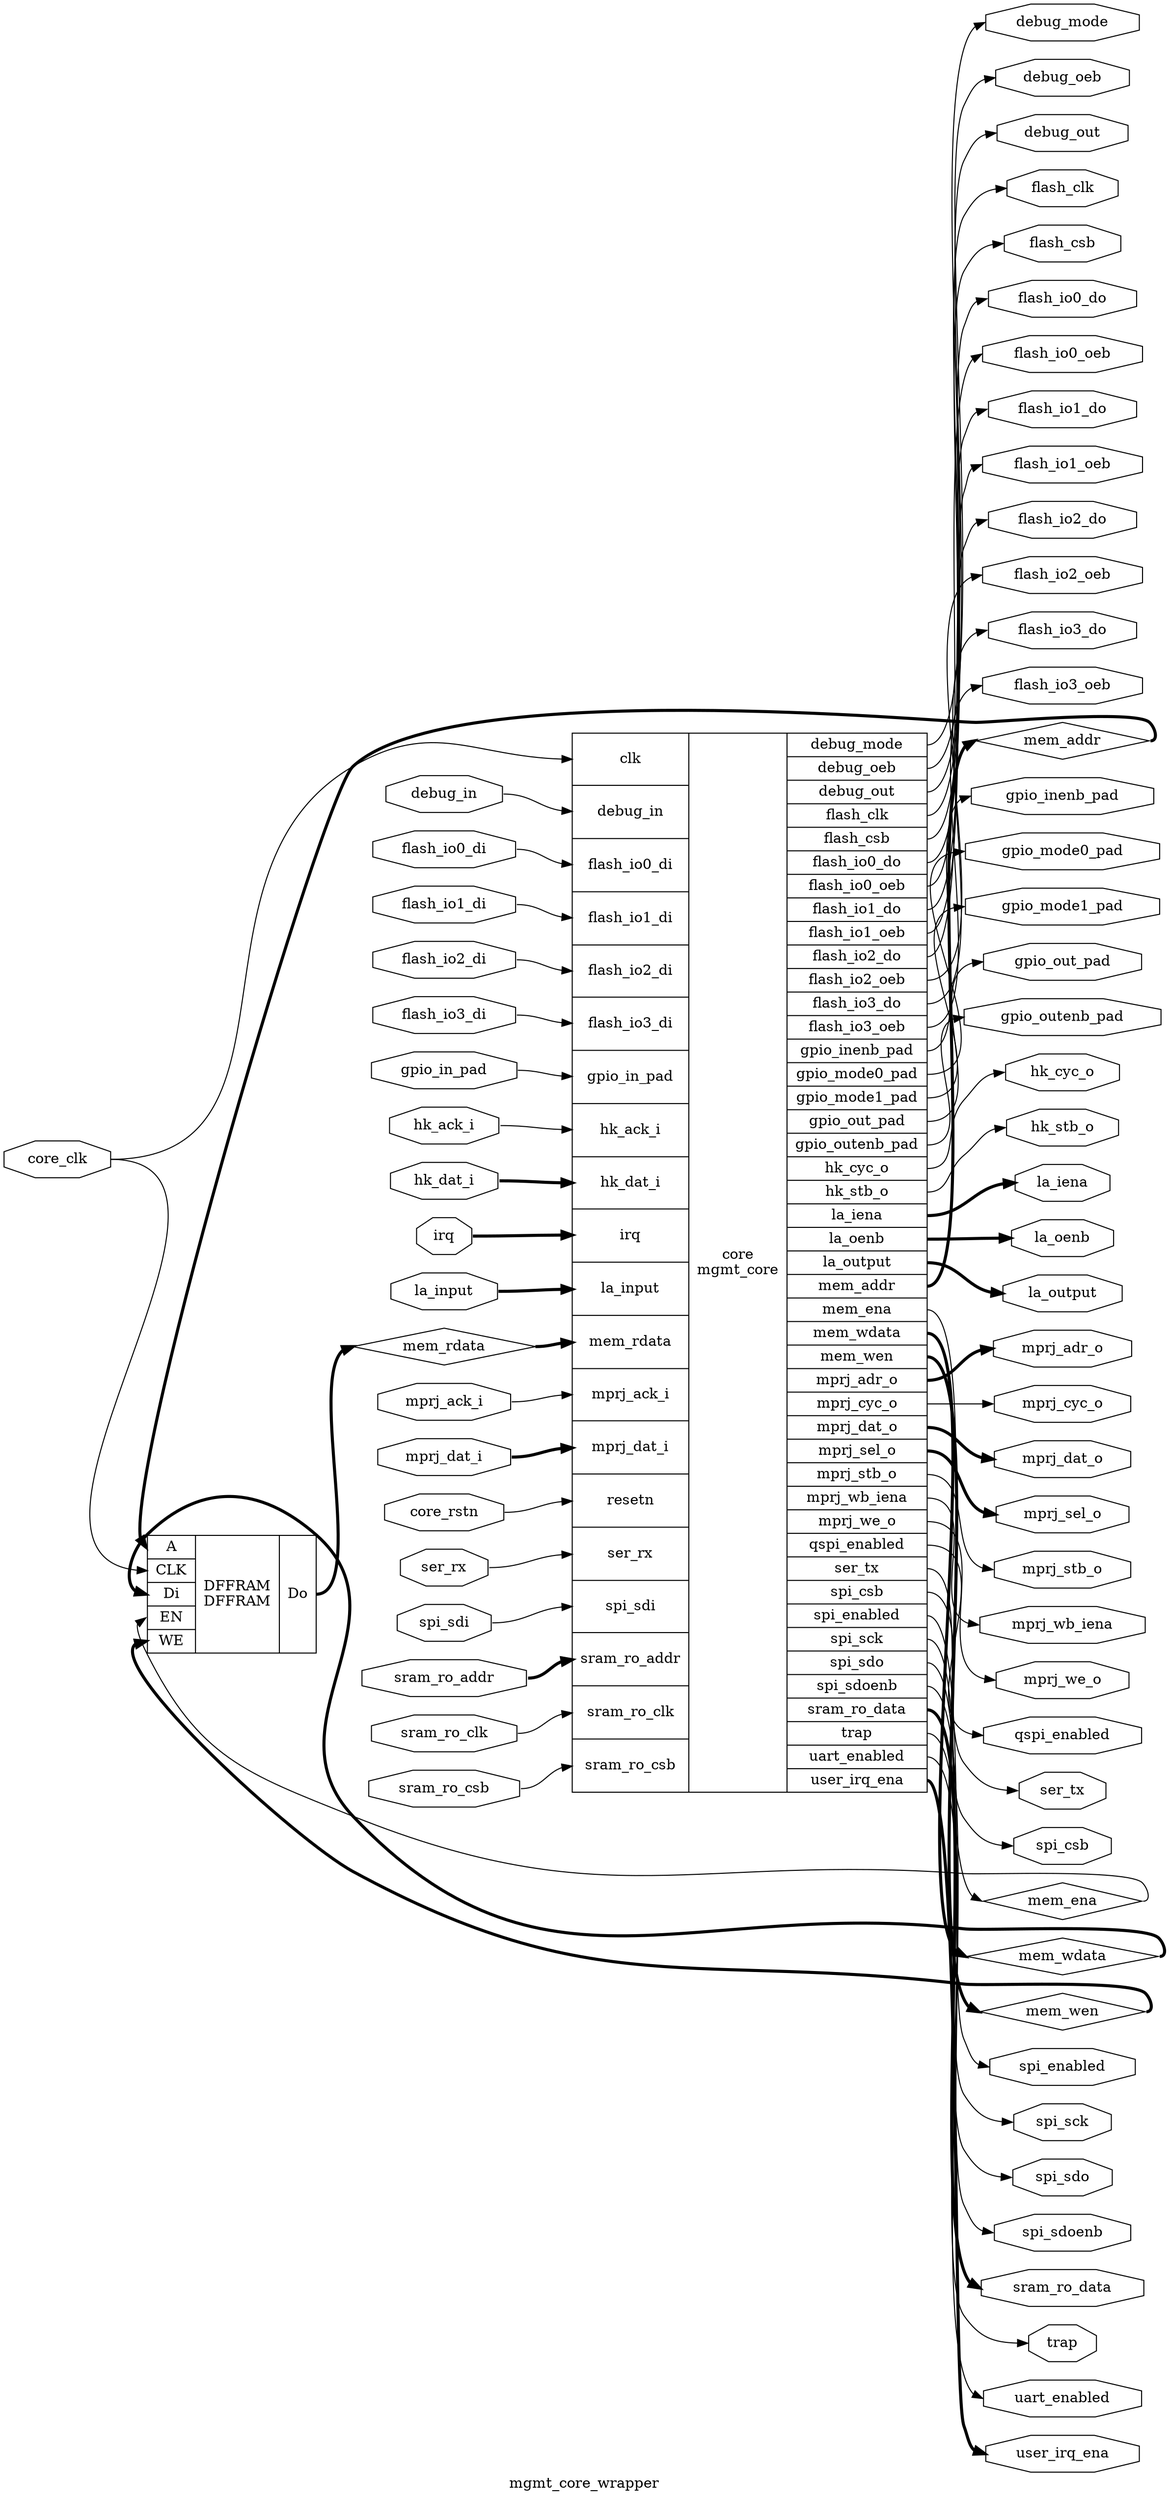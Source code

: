 digraph "mgmt_core_wrapper" {
label="mgmt_core_wrapper";
rankdir="LR";
remincross=true;
n1 [ shape=octagon, label="core_clk", color="black", fontcolor="black" ];
n2 [ shape=octagon, label="core_rstn", color="black", fontcolor="black" ];
n3 [ shape=octagon, label="debug_in", color="black", fontcolor="black" ];
n4 [ shape=octagon, label="debug_mode", color="black", fontcolor="black" ];
n5 [ shape=octagon, label="debug_oeb", color="black", fontcolor="black" ];
n6 [ shape=octagon, label="debug_out", color="black", fontcolor="black" ];
n7 [ shape=octagon, label="flash_clk", color="black", fontcolor="black" ];
n8 [ shape=octagon, label="flash_csb", color="black", fontcolor="black" ];
n9 [ shape=octagon, label="flash_io0_di", color="black", fontcolor="black" ];
n10 [ shape=octagon, label="flash_io0_do", color="black", fontcolor="black" ];
n11 [ shape=octagon, label="flash_io0_oeb", color="black", fontcolor="black" ];
n12 [ shape=octagon, label="flash_io1_di", color="black", fontcolor="black" ];
n13 [ shape=octagon, label="flash_io1_do", color="black", fontcolor="black" ];
n14 [ shape=octagon, label="flash_io1_oeb", color="black", fontcolor="black" ];
n15 [ shape=octagon, label="flash_io2_di", color="black", fontcolor="black" ];
n16 [ shape=octagon, label="flash_io2_do", color="black", fontcolor="black" ];
n17 [ shape=octagon, label="flash_io2_oeb", color="black", fontcolor="black" ];
n18 [ shape=octagon, label="flash_io3_di", color="black", fontcolor="black" ];
n19 [ shape=octagon, label="flash_io3_do", color="black", fontcolor="black" ];
n20 [ shape=octagon, label="flash_io3_oeb", color="black", fontcolor="black" ];
n21 [ shape=octagon, label="gpio_in_pad", color="black", fontcolor="black" ];
n22 [ shape=octagon, label="gpio_inenb_pad", color="black", fontcolor="black" ];
n23 [ shape=octagon, label="gpio_mode0_pad", color="black", fontcolor="black" ];
n24 [ shape=octagon, label="gpio_mode1_pad", color="black", fontcolor="black" ];
n25 [ shape=octagon, label="gpio_out_pad", color="black", fontcolor="black" ];
n26 [ shape=octagon, label="gpio_outenb_pad", color="black", fontcolor="black" ];
n27 [ shape=octagon, label="hk_ack_i", color="black", fontcolor="black" ];
n28 [ shape=octagon, label="hk_cyc_o", color="black", fontcolor="black" ];
n29 [ shape=octagon, label="hk_dat_i", color="black", fontcolor="black" ];
n30 [ shape=octagon, label="hk_stb_o", color="black", fontcolor="black" ];
n31 [ shape=octagon, label="irq", color="black", fontcolor="black" ];
n32 [ shape=octagon, label="la_iena", color="black", fontcolor="black" ];
n33 [ shape=octagon, label="la_input", color="black", fontcolor="black" ];
n34 [ shape=octagon, label="la_oenb", color="black", fontcolor="black" ];
n35 [ shape=octagon, label="la_output", color="black", fontcolor="black" ];
n36 [ shape=diamond, label="mem_addr", color="black", fontcolor="black" ];
n37 [ shape=diamond, label="mem_ena", color="black", fontcolor="black" ];
n38 [ shape=diamond, label="mem_rdata", color="black", fontcolor="black" ];
n39 [ shape=diamond, label="mem_wdata", color="black", fontcolor="black" ];
n40 [ shape=diamond, label="mem_wen", color="black", fontcolor="black" ];
n41 [ shape=octagon, label="mprj_ack_i", color="black", fontcolor="black" ];
n42 [ shape=octagon, label="mprj_adr_o", color="black", fontcolor="black" ];
n43 [ shape=octagon, label="mprj_cyc_o", color="black", fontcolor="black" ];
n44 [ shape=octagon, label="mprj_dat_i", color="black", fontcolor="black" ];
n45 [ shape=octagon, label="mprj_dat_o", color="black", fontcolor="black" ];
n46 [ shape=octagon, label="mprj_sel_o", color="black", fontcolor="black" ];
n47 [ shape=octagon, label="mprj_stb_o", color="black", fontcolor="black" ];
n48 [ shape=octagon, label="mprj_wb_iena", color="black", fontcolor="black" ];
n49 [ shape=octagon, label="mprj_we_o", color="black", fontcolor="black" ];
n50 [ shape=octagon, label="qspi_enabled", color="black", fontcolor="black" ];
n51 [ shape=octagon, label="ser_rx", color="black", fontcolor="black" ];
n52 [ shape=octagon, label="ser_tx", color="black", fontcolor="black" ];
n53 [ shape=octagon, label="spi_csb", color="black", fontcolor="black" ];
n54 [ shape=octagon, label="spi_enabled", color="black", fontcolor="black" ];
n55 [ shape=octagon, label="spi_sck", color="black", fontcolor="black" ];
n56 [ shape=octagon, label="spi_sdi", color="black", fontcolor="black" ];
n57 [ shape=octagon, label="spi_sdo", color="black", fontcolor="black" ];
n58 [ shape=octagon, label="spi_sdoenb", color="black", fontcolor="black" ];
n59 [ shape=octagon, label="sram_ro_addr", color="black", fontcolor="black" ];
n60 [ shape=octagon, label="sram_ro_clk", color="black", fontcolor="black" ];
n61 [ shape=octagon, label="sram_ro_csb", color="black", fontcolor="black" ];
n62 [ shape=octagon, label="sram_ro_data", color="black", fontcolor="black" ];
n63 [ shape=octagon, label="trap", color="black", fontcolor="black" ];
n64 [ shape=octagon, label="uart_enabled", color="black", fontcolor="black" ];
n65 [ shape=octagon, label="user_irq_ena", color="black", fontcolor="black" ];
c72 [ shape=record, label="{{<p66> A|<p67> CLK|<p68> Di|<p69> EN|<p70> WE}|DFFRAM\nDFFRAM|{<p71> Do}}" ];
c75 [ shape=record, label="{{<p73> clk|<p3> debug_in|<p9> flash_io0_di|<p12> flash_io1_di|<p15> flash_io2_di|<p18> flash_io3_di|<p21> gpio_in_pad|<p27> hk_ack_i|<p29> hk_dat_i|<p31> irq|<p33> la_input|<p38> mem_rdata|<p41> mprj_ack_i|<p44> mprj_dat_i|<p74> resetn|<p51> ser_rx|<p56> spi_sdi|<p59> sram_ro_addr|<p60> sram_ro_clk|<p61> sram_ro_csb}|core\nmgmt_core|{<p4> debug_mode|<p5> debug_oeb|<p6> debug_out|<p7> flash_clk|<p8> flash_csb|<p10> flash_io0_do|<p11> flash_io0_oeb|<p13> flash_io1_do|<p14> flash_io1_oeb|<p16> flash_io2_do|<p17> flash_io2_oeb|<p19> flash_io3_do|<p20> flash_io3_oeb|<p22> gpio_inenb_pad|<p23> gpio_mode0_pad|<p24> gpio_mode1_pad|<p25> gpio_out_pad|<p26> gpio_outenb_pad|<p28> hk_cyc_o|<p30> hk_stb_o|<p32> la_iena|<p34> la_oenb|<p35> la_output|<p36> mem_addr|<p37> mem_ena|<p39> mem_wdata|<p40> mem_wen|<p42> mprj_adr_o|<p43> mprj_cyc_o|<p45> mprj_dat_o|<p46> mprj_sel_o|<p47> mprj_stb_o|<p48> mprj_wb_iena|<p49> mprj_we_o|<p50> qspi_enabled|<p52> ser_tx|<p53> spi_csb|<p54> spi_enabled|<p55> spi_sck|<p57> spi_sdo|<p58> spi_sdoenb|<p62> sram_ro_data|<p63> trap|<p64> uart_enabled|<p65> user_irq_ena}}" ];
n1:e -> c72:p67:w [color="black", label=""];
n1:e -> c75:p73:w [color="black", label=""];
c75:p10:e -> n10:w [color="black", label=""];
c75:p11:e -> n11:w [color="black", label=""];
n12:e -> c75:p12:w [color="black", label=""];
c75:p13:e -> n13:w [color="black", label=""];
c75:p14:e -> n14:w [color="black", label=""];
n15:e -> c75:p15:w [color="black", label=""];
c75:p16:e -> n16:w [color="black", label=""];
c75:p17:e -> n17:w [color="black", label=""];
n18:e -> c75:p18:w [color="black", label=""];
c75:p19:e -> n19:w [color="black", label=""];
n2:e -> c75:p74:w [color="black", label=""];
c75:p20:e -> n20:w [color="black", label=""];
n21:e -> c75:p21:w [color="black", label=""];
c75:p22:e -> n22:w [color="black", label=""];
c75:p23:e -> n23:w [color="black", label=""];
c75:p24:e -> n24:w [color="black", label=""];
c75:p25:e -> n25:w [color="black", label=""];
c75:p26:e -> n26:w [color="black", label=""];
n27:e -> c75:p27:w [color="black", label=""];
c75:p28:e -> n28:w [color="black", label=""];
n29:e -> c75:p29:w [color="black", style="setlinewidth(3)", label=""];
n3:e -> c75:p3:w [color="black", label=""];
c75:p30:e -> n30:w [color="black", label=""];
n31:e -> c75:p31:w [color="black", style="setlinewidth(3)", label=""];
c75:p32:e -> n32:w [color="black", style="setlinewidth(3)", label=""];
n33:e -> c75:p33:w [color="black", style="setlinewidth(3)", label=""];
c75:p34:e -> n34:w [color="black", style="setlinewidth(3)", label=""];
c75:p35:e -> n35:w [color="black", style="setlinewidth(3)", label=""];
c75:p36:e -> n36:w [color="black", style="setlinewidth(3)", label=""];
n36:e -> c72:p66:w [color="black", style="setlinewidth(3)", label=""];
c75:p37:e -> n37:w [color="black", label=""];
n37:e -> c72:p69:w [color="black", label=""];
c72:p71:e -> n38:w [color="black", style="setlinewidth(3)", label=""];
n38:e -> c75:p38:w [color="black", style="setlinewidth(3)", label=""];
c75:p39:e -> n39:w [color="black", style="setlinewidth(3)", label=""];
n39:e -> c72:p68:w [color="black", style="setlinewidth(3)", label=""];
c75:p4:e -> n4:w [color="black", label=""];
c75:p40:e -> n40:w [color="black", style="setlinewidth(3)", label=""];
n40:e -> c72:p70:w [color="black", style="setlinewidth(3)", label=""];
n41:e -> c75:p41:w [color="black", label=""];
c75:p42:e -> n42:w [color="black", style="setlinewidth(3)", label=""];
c75:p43:e -> n43:w [color="black", label=""];
n44:e -> c75:p44:w [color="black", style="setlinewidth(3)", label=""];
c75:p45:e -> n45:w [color="black", style="setlinewidth(3)", label=""];
c75:p46:e -> n46:w [color="black", style="setlinewidth(3)", label=""];
c75:p47:e -> n47:w [color="black", label=""];
c75:p48:e -> n48:w [color="black", label=""];
c75:p49:e -> n49:w [color="black", label=""];
c75:p5:e -> n5:w [color="black", label=""];
c75:p50:e -> n50:w [color="black", label=""];
n51:e -> c75:p51:w [color="black", label=""];
c75:p52:e -> n52:w [color="black", label=""];
c75:p53:e -> n53:w [color="black", label=""];
c75:p54:e -> n54:w [color="black", label=""];
c75:p55:e -> n55:w [color="black", label=""];
n56:e -> c75:p56:w [color="black", label=""];
c75:p57:e -> n57:w [color="black", label=""];
c75:p58:e -> n58:w [color="black", label=""];
n59:e -> c75:p59:w [color="black", style="setlinewidth(3)", label=""];
c75:p6:e -> n6:w [color="black", label=""];
n60:e -> c75:p60:w [color="black", label=""];
n61:e -> c75:p61:w [color="black", label=""];
c75:p62:e -> n62:w [color="black", style="setlinewidth(3)", label=""];
c75:p63:e -> n63:w [color="black", label=""];
c75:p64:e -> n64:w [color="black", label=""];
c75:p65:e -> n65:w [color="black", style="setlinewidth(3)", label=""];
c75:p7:e -> n7:w [color="black", label=""];
c75:p8:e -> n8:w [color="black", label=""];
n9:e -> c75:p9:w [color="black", label=""];
}
